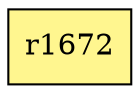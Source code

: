 digraph G {
rankdir=BT;ranksep="2.0";
"r1672" [shape=record,fillcolor=khaki1,style=filled,label="{r1672}"];
}